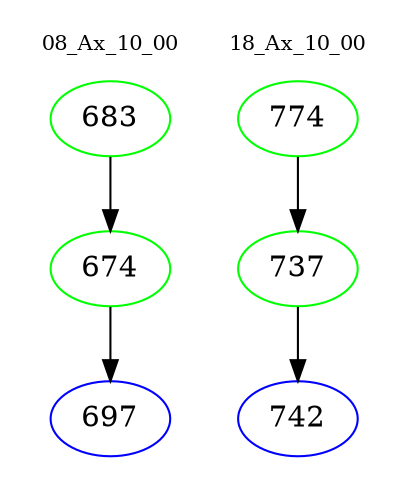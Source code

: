 digraph{
subgraph cluster_0 {
color = white
label = "08_Ax_10_00";
fontsize=10;
T0_683 [label="683", color="green"]
T0_683 -> T0_674 [color="black"]
T0_674 [label="674", color="green"]
T0_674 -> T0_697 [color="black"]
T0_697 [label="697", color="blue"]
}
subgraph cluster_1 {
color = white
label = "18_Ax_10_00";
fontsize=10;
T1_774 [label="774", color="green"]
T1_774 -> T1_737 [color="black"]
T1_737 [label="737", color="green"]
T1_737 -> T1_742 [color="black"]
T1_742 [label="742", color="blue"]
}
}
